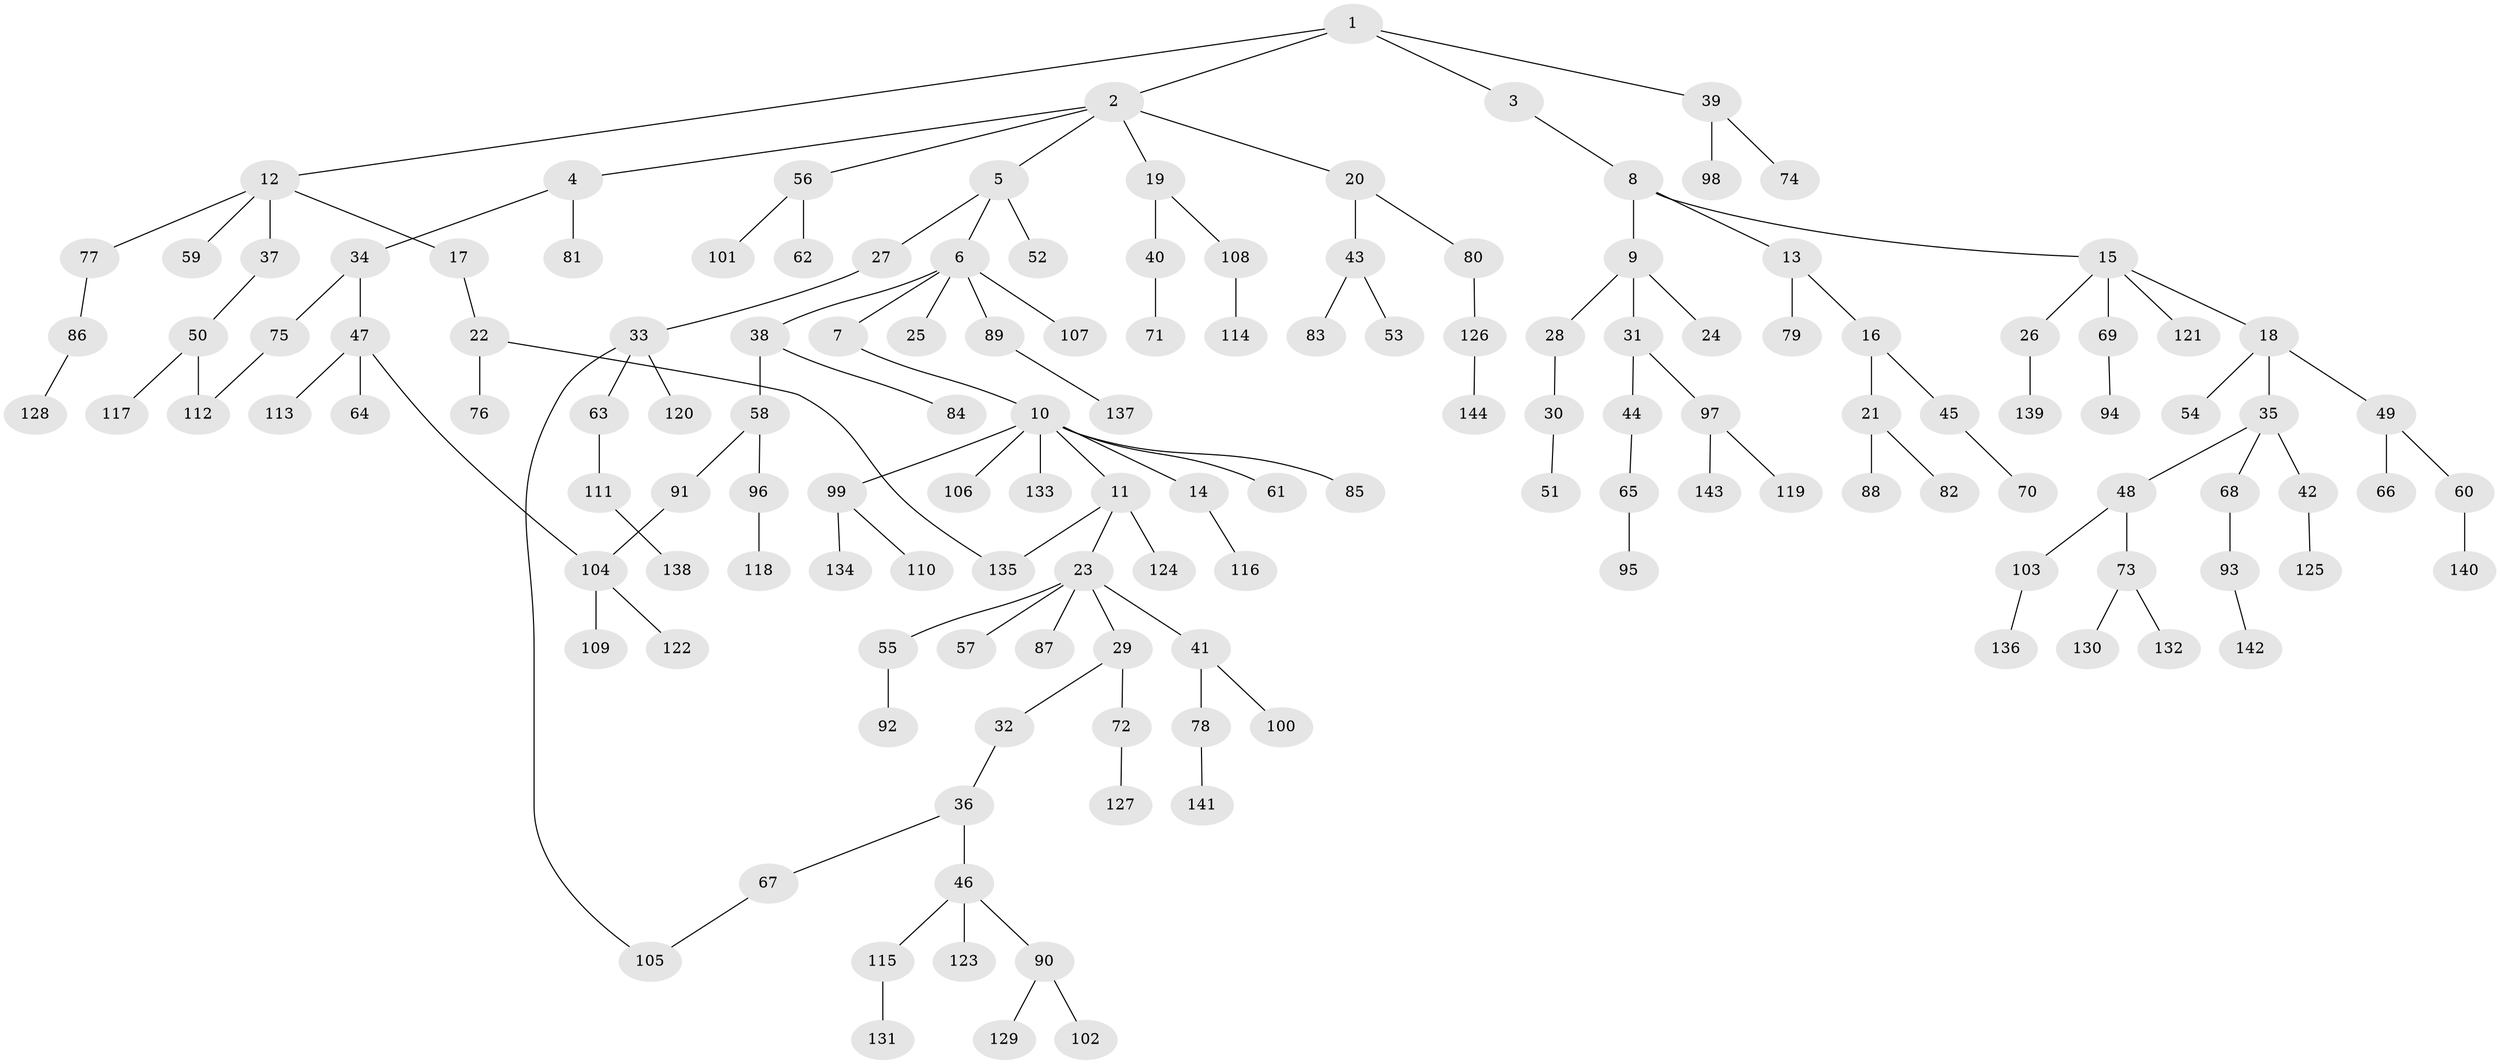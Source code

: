 // Generated by graph-tools (version 1.1) at 2025/01/03/09/25 03:01:00]
// undirected, 144 vertices, 147 edges
graph export_dot {
graph [start="1"]
  node [color=gray90,style=filled];
  1;
  2;
  3;
  4;
  5;
  6;
  7;
  8;
  9;
  10;
  11;
  12;
  13;
  14;
  15;
  16;
  17;
  18;
  19;
  20;
  21;
  22;
  23;
  24;
  25;
  26;
  27;
  28;
  29;
  30;
  31;
  32;
  33;
  34;
  35;
  36;
  37;
  38;
  39;
  40;
  41;
  42;
  43;
  44;
  45;
  46;
  47;
  48;
  49;
  50;
  51;
  52;
  53;
  54;
  55;
  56;
  57;
  58;
  59;
  60;
  61;
  62;
  63;
  64;
  65;
  66;
  67;
  68;
  69;
  70;
  71;
  72;
  73;
  74;
  75;
  76;
  77;
  78;
  79;
  80;
  81;
  82;
  83;
  84;
  85;
  86;
  87;
  88;
  89;
  90;
  91;
  92;
  93;
  94;
  95;
  96;
  97;
  98;
  99;
  100;
  101;
  102;
  103;
  104;
  105;
  106;
  107;
  108;
  109;
  110;
  111;
  112;
  113;
  114;
  115;
  116;
  117;
  118;
  119;
  120;
  121;
  122;
  123;
  124;
  125;
  126;
  127;
  128;
  129;
  130;
  131;
  132;
  133;
  134;
  135;
  136;
  137;
  138;
  139;
  140;
  141;
  142;
  143;
  144;
  1 -- 2;
  1 -- 3;
  1 -- 12;
  1 -- 39;
  2 -- 4;
  2 -- 5;
  2 -- 19;
  2 -- 20;
  2 -- 56;
  3 -- 8;
  4 -- 34;
  4 -- 81;
  5 -- 6;
  5 -- 27;
  5 -- 52;
  6 -- 7;
  6 -- 25;
  6 -- 38;
  6 -- 89;
  6 -- 107;
  7 -- 10;
  8 -- 9;
  8 -- 13;
  8 -- 15;
  9 -- 24;
  9 -- 28;
  9 -- 31;
  10 -- 11;
  10 -- 14;
  10 -- 61;
  10 -- 85;
  10 -- 99;
  10 -- 106;
  10 -- 133;
  11 -- 23;
  11 -- 124;
  11 -- 135;
  12 -- 17;
  12 -- 37;
  12 -- 59;
  12 -- 77;
  13 -- 16;
  13 -- 79;
  14 -- 116;
  15 -- 18;
  15 -- 26;
  15 -- 69;
  15 -- 121;
  16 -- 21;
  16 -- 45;
  17 -- 22;
  18 -- 35;
  18 -- 49;
  18 -- 54;
  19 -- 40;
  19 -- 108;
  20 -- 43;
  20 -- 80;
  21 -- 82;
  21 -- 88;
  22 -- 76;
  22 -- 135;
  23 -- 29;
  23 -- 41;
  23 -- 55;
  23 -- 57;
  23 -- 87;
  26 -- 139;
  27 -- 33;
  28 -- 30;
  29 -- 32;
  29 -- 72;
  30 -- 51;
  31 -- 44;
  31 -- 97;
  32 -- 36;
  33 -- 63;
  33 -- 120;
  33 -- 105;
  34 -- 47;
  34 -- 75;
  35 -- 42;
  35 -- 48;
  35 -- 68;
  36 -- 46;
  36 -- 67;
  37 -- 50;
  38 -- 58;
  38 -- 84;
  39 -- 74;
  39 -- 98;
  40 -- 71;
  41 -- 78;
  41 -- 100;
  42 -- 125;
  43 -- 53;
  43 -- 83;
  44 -- 65;
  45 -- 70;
  46 -- 90;
  46 -- 115;
  46 -- 123;
  47 -- 64;
  47 -- 113;
  47 -- 104;
  48 -- 73;
  48 -- 103;
  49 -- 60;
  49 -- 66;
  50 -- 117;
  50 -- 112;
  55 -- 92;
  56 -- 62;
  56 -- 101;
  58 -- 91;
  58 -- 96;
  60 -- 140;
  63 -- 111;
  65 -- 95;
  67 -- 105;
  68 -- 93;
  69 -- 94;
  72 -- 127;
  73 -- 130;
  73 -- 132;
  75 -- 112;
  77 -- 86;
  78 -- 141;
  80 -- 126;
  86 -- 128;
  89 -- 137;
  90 -- 102;
  90 -- 129;
  91 -- 104;
  93 -- 142;
  96 -- 118;
  97 -- 119;
  97 -- 143;
  99 -- 110;
  99 -- 134;
  103 -- 136;
  104 -- 109;
  104 -- 122;
  108 -- 114;
  111 -- 138;
  115 -- 131;
  126 -- 144;
}
